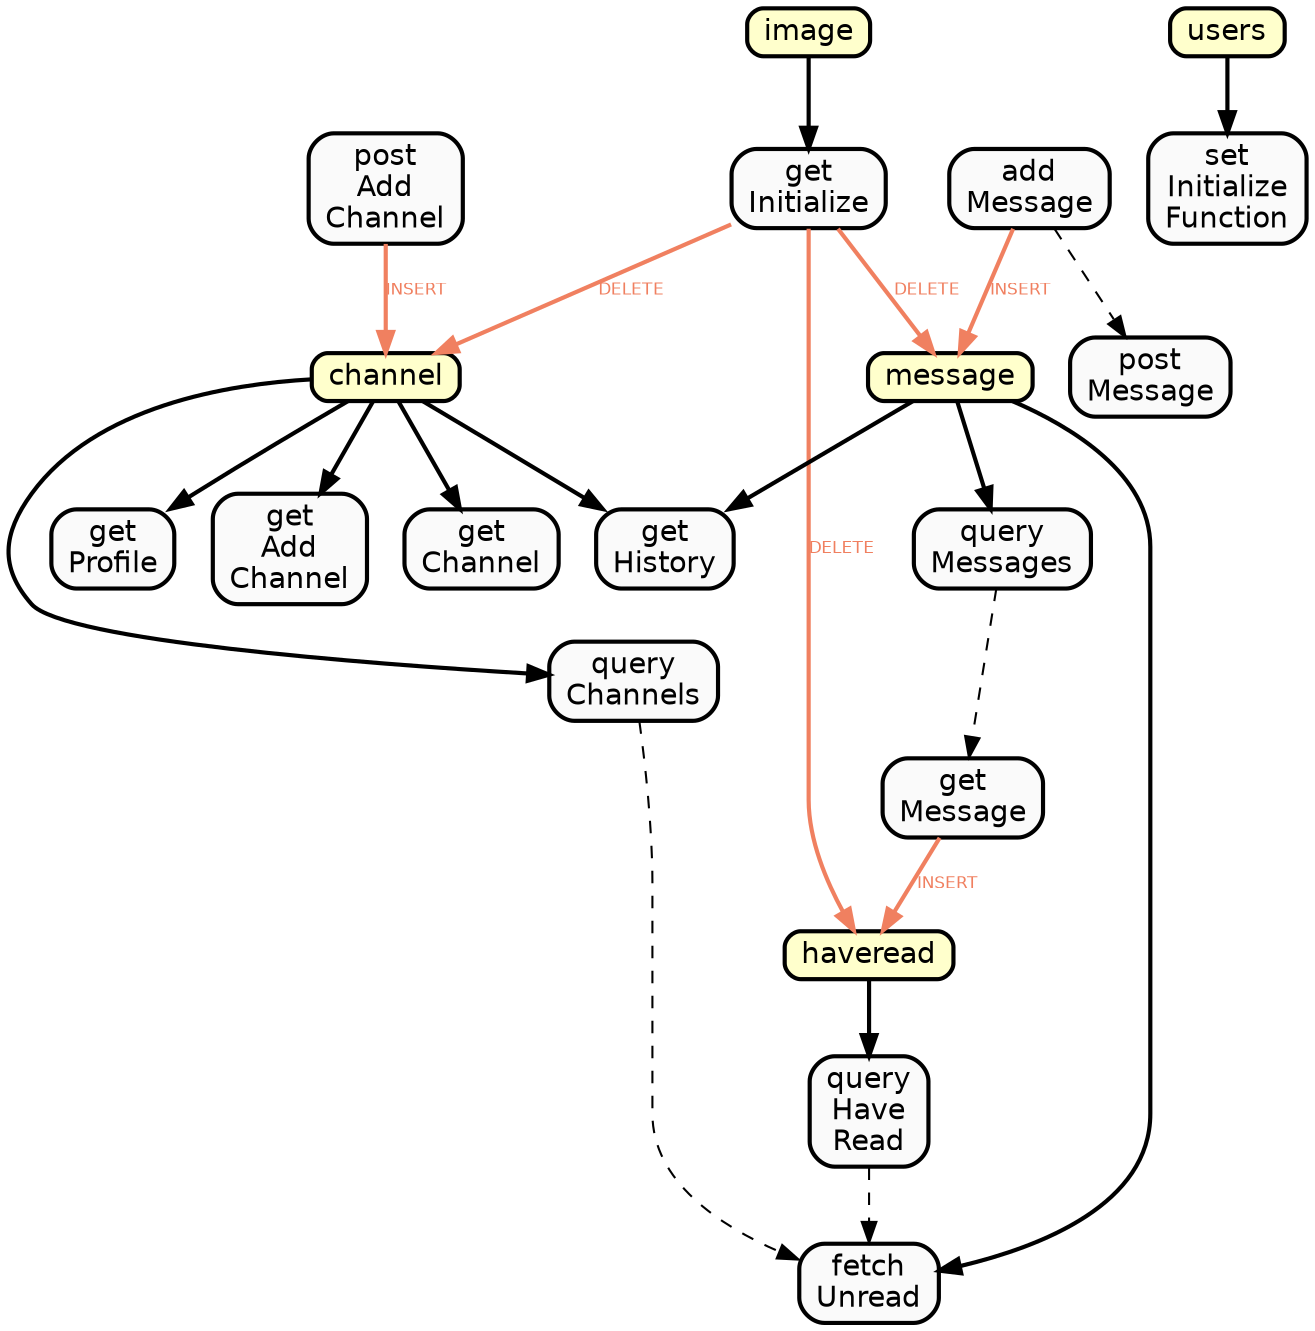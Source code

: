 
    digraph  {
      layout = "dot";
      // overlap = false;
      // splines = true;
      node[
        // landscape = true,
        width = 0.2,
        height = 0.2,
        fontname = "Helvetica",
        style = "filled",
        fillcolor = "#fafafa",
        shape = box,
        style = "filled, bold, rounded"
      ];
      edge[
        len = 0.1,
        fontsize = "8",
        fontname = "Helvetica",
        style = "dashed",
    ];
      queryChannels -> fetchUnread; 
fetchUnread[label="fetch
Unread"];
queryChannels[label="query
Channels"];
queryHaveRead -> fetchUnread; 
fetchUnread[label="fetch
Unread"];
queryHaveRead[label="query
Have
Read"];
queryMessages -> getMessage; 
getMessage[label="get
Message"];
queryMessages[label="query
Messages"];
addMessage -> postMessage; 
postMessage[label="post
Message"];
addMessage[label="add
Message"];

      users -> setInitializeFunction[style="bold"];
users[label="users",shape=box, style="filled, bold, rounded", fillcolor="#ffffcc"];
setInitializeFunction[label="set
Initialize
Function"];
getInitialize -> channel[style="bold",label="DELETE",color="#f08060",fontcolor="#f08060"];
channel[label="channel",shape=box, style="filled, bold, rounded", fillcolor="#ffffcc"];
getInitialize -> message[style="bold",label="DELETE",color="#f08060",fontcolor="#f08060"];
message[label="message",shape=box, style="filled, bold, rounded", fillcolor="#ffffcc"];
getInitialize -> haveread[style="bold",label="DELETE",color="#f08060",fontcolor="#f08060"];
haveread[label="haveread",shape=box, style="filled, bold, rounded", fillcolor="#ffffcc"];
image -> getInitialize[style="bold"];
image[label="image",shape=box, style="filled, bold, rounded", fillcolor="#ffffcc"];
getInitialize[label="get
Initialize"];
message -> fetchUnread[style="bold"];
message[label="message",shape=box, style="filled, bold, rounded", fillcolor="#ffffcc"];
fetchUnread[label="fetch
Unread"];
message -> getHistory[style="bold"];
message[label="message",shape=box, style="filled, bold, rounded", fillcolor="#ffffcc"];
channel -> getHistory[style="bold"];
channel[label="channel",shape=box, style="filled, bold, rounded", fillcolor="#ffffcc"];
getHistory[label="get
History"];
channel -> getProfile[style="bold"];
channel[label="channel",shape=box, style="filled, bold, rounded", fillcolor="#ffffcc"];
getProfile[label="get
Profile"];
channel -> getAddChannel[style="bold"];
channel[label="channel",shape=box, style="filled, bold, rounded", fillcolor="#ffffcc"];
getAddChannel[label="get
Add
Channel"];
channel -> getChannel[style="bold"];
channel[label="channel",shape=box, style="filled, bold, rounded", fillcolor="#ffffcc"];
getChannel[label="get
Channel"];
message -> queryMessages[style="bold"];
message[label="message",shape=box, style="filled, bold, rounded", fillcolor="#ffffcc"];
queryMessages[label="query
Messages"];
getMessage -> haveread[style="bold",label="INSERT",color="#f08060",fontcolor="#f08060"];
haveread[label="haveread",shape=box, style="filled, bold, rounded", fillcolor="#ffffcc"];
getMessage[label="get
Message"];
channel -> queryChannels[style="bold"];
channel[label="channel",shape=box, style="filled, bold, rounded", fillcolor="#ffffcc"];
queryChannels[label="query
Channels"];
haveread -> queryHaveRead[style="bold"];
haveread[label="haveread",shape=box, style="filled, bold, rounded", fillcolor="#ffffcc"];
queryHaveRead[label="query
Have
Read"];
addMessage -> message[style="bold",label="INSERT",color="#f08060",fontcolor="#f08060"];
message[label="message",shape=box, style="filled, bold, rounded", fillcolor="#ffffcc"];
addMessage[label="add
Message"];
postAddChannel -> channel[style="bold",label="INSERT",color="#f08060",fontcolor="#f08060"];
channel[label="channel",shape=box, style="filled, bold, rounded", fillcolor="#ffffcc"];
postAddChannel[label="post
Add
Channel"];

    }
    